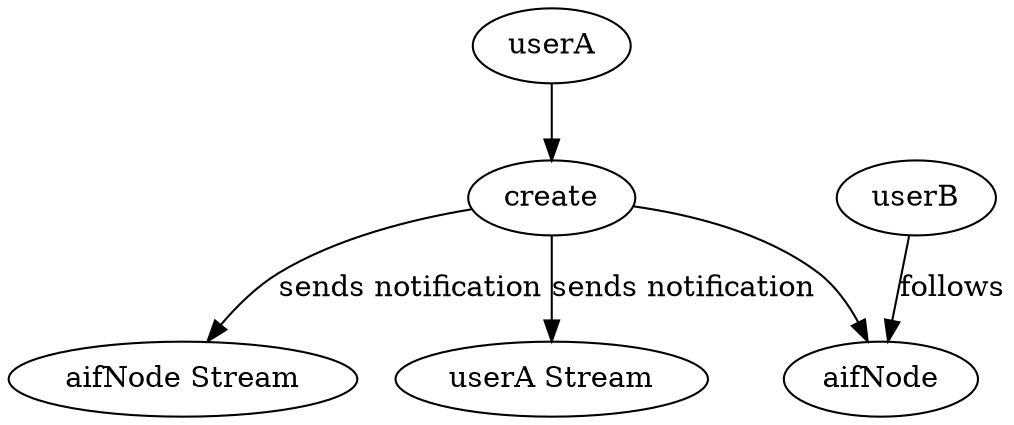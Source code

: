 digraph{
userA -> create -> aifNode ;
userB -> aifNode [label="follows"] ;
create -> "aifNode Stream" [label="sends notification"];
create -> "userA Stream" [label="sends notification"];

}

/* Web feeds:
    Node:
        Whenever a new data is added to the node
        Whenever a new action is performed regarding the node
            Vote
            Permise

    User:
        Whenever the user does something
        Whenever the user adds a node or data
        Whenever a new data is added to a node
        Whenever

    User-Notifications:
        Whenever a friend
*/

